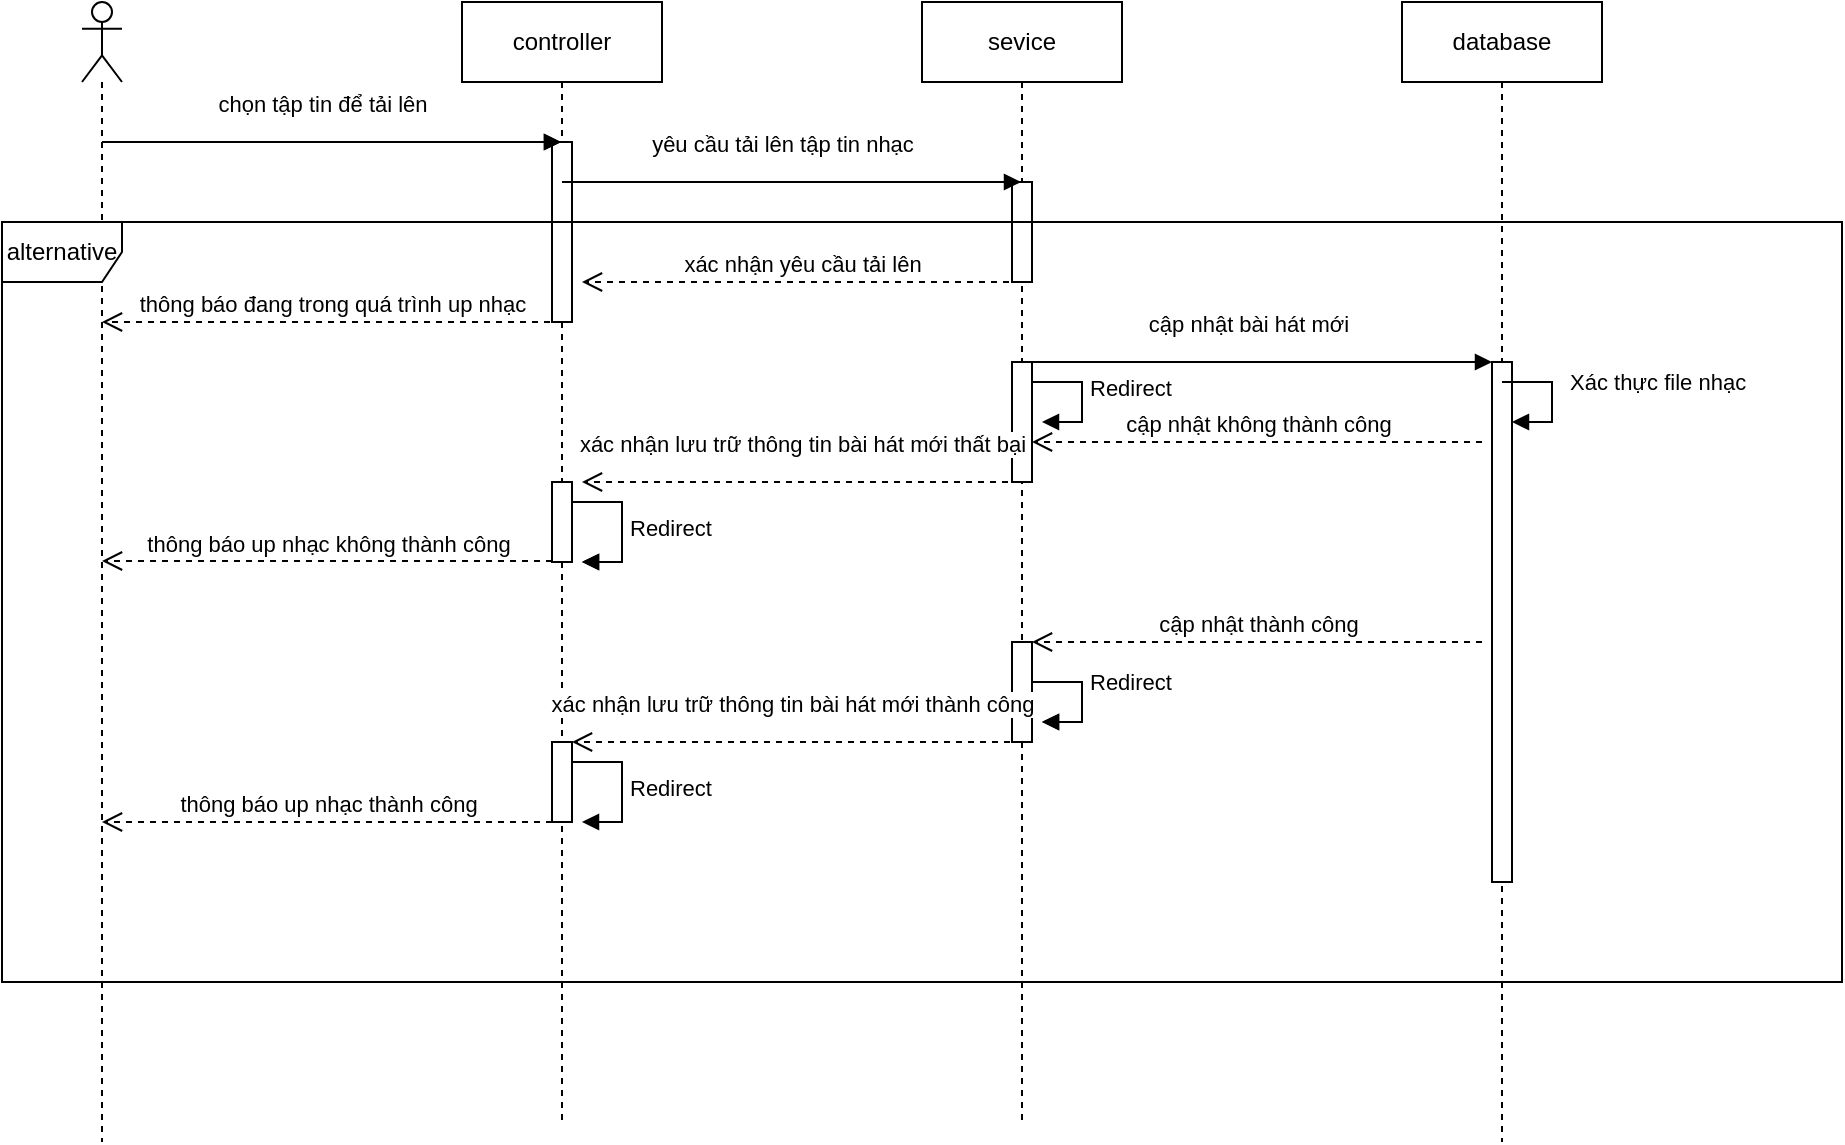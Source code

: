 <mxfile version="24.2.1" type="github">
  <diagram name="Trang-1" id="q-jwsnyhnNB0fspIYyBb">
    <mxGraphModel dx="1050" dy="565" grid="1" gridSize="10" guides="1" tooltips="1" connect="1" arrows="1" fold="1" page="1" pageScale="1" pageWidth="827" pageHeight="1169" math="0" shadow="0">
      <root>
        <mxCell id="0" />
        <mxCell id="1" parent="0" />
        <mxCell id="hGbMSOMged6FAo1RYPW5-1" value="" style="shape=umlLifeline;perimeter=lifelinePerimeter;whiteSpace=wrap;html=1;container=1;dropTarget=0;collapsible=0;recursiveResize=0;outlineConnect=0;portConstraint=eastwest;newEdgeStyle={&quot;curved&quot;:0,&quot;rounded&quot;:0};participant=umlActor;" vertex="1" parent="1">
          <mxGeometry x="40" y="80" width="20" height="570" as="geometry" />
        </mxCell>
        <mxCell id="hGbMSOMged6FAo1RYPW5-2" value="controller" style="shape=umlLifeline;perimeter=lifelinePerimeter;whiteSpace=wrap;html=1;container=1;dropTarget=0;collapsible=0;recursiveResize=0;outlineConnect=0;portConstraint=eastwest;newEdgeStyle={&quot;curved&quot;:0,&quot;rounded&quot;:0};" vertex="1" parent="1">
          <mxGeometry x="230" y="80" width="100" height="560" as="geometry" />
        </mxCell>
        <mxCell id="hGbMSOMged6FAo1RYPW5-17" value="" style="html=1;points=[[0,0,0,0,5],[0,1,0,0,-5],[1,0,0,0,5],[1,1,0,0,-5]];perimeter=orthogonalPerimeter;outlineConnect=0;targetShapes=umlLifeline;portConstraint=eastwest;newEdgeStyle={&quot;curved&quot;:0,&quot;rounded&quot;:0};" vertex="1" parent="hGbMSOMged6FAo1RYPW5-2">
          <mxGeometry x="45" y="70" width="10" height="90" as="geometry" />
        </mxCell>
        <mxCell id="hGbMSOMged6FAo1RYPW5-3" value="sevice" style="shape=umlLifeline;perimeter=lifelinePerimeter;whiteSpace=wrap;html=1;container=1;dropTarget=0;collapsible=0;recursiveResize=0;outlineConnect=0;portConstraint=eastwest;newEdgeStyle={&quot;curved&quot;:0,&quot;rounded&quot;:0};" vertex="1" parent="1">
          <mxGeometry x="460" y="80" width="100" height="560" as="geometry" />
        </mxCell>
        <mxCell id="hGbMSOMged6FAo1RYPW5-18" value="" style="html=1;points=[[0,0,0,0,5],[0,1,0,0,-5],[1,0,0,0,5],[1,1,0,0,-5]];perimeter=orthogonalPerimeter;outlineConnect=0;targetShapes=umlLifeline;portConstraint=eastwest;newEdgeStyle={&quot;curved&quot;:0,&quot;rounded&quot;:0};" vertex="1" parent="hGbMSOMged6FAo1RYPW5-3">
          <mxGeometry x="45" y="90" width="10" height="50" as="geometry" />
        </mxCell>
        <mxCell id="hGbMSOMged6FAo1RYPW5-4" value="database" style="shape=umlLifeline;perimeter=lifelinePerimeter;whiteSpace=wrap;html=1;container=1;dropTarget=0;collapsible=0;recursiveResize=0;outlineConnect=0;portConstraint=eastwest;newEdgeStyle={&quot;curved&quot;:0,&quot;rounded&quot;:0};" vertex="1" parent="1">
          <mxGeometry x="700" y="80" width="100" height="570" as="geometry" />
        </mxCell>
        <mxCell id="hGbMSOMged6FAo1RYPW5-20" value="" style="html=1;points=[[0,0,0,0,5],[0,1,0,0,-5],[1,0,0,0,5],[1,1,0,0,-5]];perimeter=orthogonalPerimeter;outlineConnect=0;targetShapes=umlLifeline;portConstraint=eastwest;newEdgeStyle={&quot;curved&quot;:0,&quot;rounded&quot;:0};" vertex="1" parent="hGbMSOMged6FAo1RYPW5-4">
          <mxGeometry x="45" y="180" width="10" height="260" as="geometry" />
        </mxCell>
        <mxCell id="hGbMSOMged6FAo1RYPW5-5" value="alternative" style="shape=umlFrame;whiteSpace=wrap;html=1;pointerEvents=0;" vertex="1" parent="1">
          <mxGeometry y="190" width="920" height="380" as="geometry" />
        </mxCell>
        <mxCell id="hGbMSOMged6FAo1RYPW5-6" value="chọn tập tin để tải lên" style="html=1;verticalAlign=bottom;endArrow=block;curved=0;rounded=0;" edge="1" parent="1">
          <mxGeometry x="-0.041" y="10" width="80" relative="1" as="geometry">
            <mxPoint x="50" y="150" as="sourcePoint" />
            <mxPoint x="279.5" y="150" as="targetPoint" />
            <mxPoint as="offset" />
          </mxGeometry>
        </mxCell>
        <mxCell id="hGbMSOMged6FAo1RYPW5-7" value="chọn tập tin để tải lên" style="html=1;verticalAlign=bottom;endArrow=block;curved=0;rounded=0;" edge="1" parent="1">
          <mxGeometry x="-0.041" y="10" width="80" relative="1" as="geometry">
            <mxPoint x="50" y="150" as="sourcePoint" />
            <mxPoint x="279.5" y="150" as="targetPoint" />
            <mxPoint as="offset" />
          </mxGeometry>
        </mxCell>
        <mxCell id="hGbMSOMged6FAo1RYPW5-8" value="yêu cầu tải lên tập tin nhạc" style="html=1;verticalAlign=bottom;endArrow=block;curved=0;rounded=0;" edge="1" parent="1">
          <mxGeometry x="-0.041" y="10" width="80" relative="1" as="geometry">
            <mxPoint x="280" y="170" as="sourcePoint" />
            <mxPoint x="509.5" y="170" as="targetPoint" />
            <mxPoint as="offset" />
          </mxGeometry>
        </mxCell>
        <mxCell id="hGbMSOMged6FAo1RYPW5-15" value="xác nhận yêu cầu tải lên" style="html=1;verticalAlign=bottom;endArrow=open;dashed=1;endSize=8;curved=0;rounded=0;" edge="1" parent="1">
          <mxGeometry relative="1" as="geometry">
            <mxPoint x="509.5" y="220" as="sourcePoint" />
            <mxPoint x="290" y="220" as="targetPoint" />
          </mxGeometry>
        </mxCell>
        <mxCell id="hGbMSOMged6FAo1RYPW5-16" value="thông báo đang trong quá trình up nhạc" style="html=1;verticalAlign=bottom;endArrow=open;dashed=1;endSize=8;curved=0;rounded=0;" edge="1" parent="1">
          <mxGeometry relative="1" as="geometry">
            <mxPoint x="280" y="240" as="sourcePoint" />
            <mxPoint x="50" y="240" as="targetPoint" />
          </mxGeometry>
        </mxCell>
        <mxCell id="hGbMSOMged6FAo1RYPW5-19" value="cập nhật bài hát mới" style="html=1;verticalAlign=bottom;endArrow=block;curved=0;rounded=0;" edge="1" parent="1" target="hGbMSOMged6FAo1RYPW5-20">
          <mxGeometry x="-0.041" y="10" width="80" relative="1" as="geometry">
            <mxPoint x="510" y="260" as="sourcePoint" />
            <mxPoint x="740" y="260" as="targetPoint" />
            <mxPoint as="offset" />
          </mxGeometry>
        </mxCell>
        <mxCell id="hGbMSOMged6FAo1RYPW5-21" value="cập nhật không thành công" style="html=1;verticalAlign=bottom;endArrow=open;dashed=1;endSize=8;curved=0;rounded=0;" edge="1" parent="1">
          <mxGeometry relative="1" as="geometry">
            <mxPoint x="740" y="300" as="sourcePoint" />
            <mxPoint x="515" y="300" as="targetPoint" />
          </mxGeometry>
        </mxCell>
        <mxCell id="hGbMSOMged6FAo1RYPW5-22" value="" style="html=1;points=[[0,0,0,0,5],[0,1,0,0,-5],[1,0,0,0,5],[1,1,0,0,-5]];perimeter=orthogonalPerimeter;outlineConnect=0;targetShapes=umlLifeline;portConstraint=eastwest;newEdgeStyle={&quot;curved&quot;:0,&quot;rounded&quot;:0};" vertex="1" parent="1">
          <mxGeometry x="505" y="260" width="10" height="60" as="geometry" />
        </mxCell>
        <mxCell id="hGbMSOMged6FAo1RYPW5-23" value="xác nhận lưu trữ thông tin bài hát mới thất bại" style="html=1;verticalAlign=bottom;endArrow=open;dashed=1;endSize=8;curved=0;rounded=0;" edge="1" parent="1">
          <mxGeometry x="0.022" y="-10" relative="1" as="geometry">
            <mxPoint x="515" y="320" as="sourcePoint" />
            <mxPoint x="290" y="320" as="targetPoint" />
            <mxPoint as="offset" />
          </mxGeometry>
        </mxCell>
        <mxCell id="hGbMSOMged6FAo1RYPW5-24" value="thông báo up nhạc không thành công" style="html=1;verticalAlign=bottom;endArrow=open;dashed=1;endSize=8;curved=0;rounded=0;" edge="1" parent="1">
          <mxGeometry relative="1" as="geometry">
            <mxPoint x="275" y="359.5" as="sourcePoint" />
            <mxPoint x="50" y="359.5" as="targetPoint" />
          </mxGeometry>
        </mxCell>
        <mxCell id="hGbMSOMged6FAo1RYPW5-29" value="" style="html=1;points=[[0,0,0,0,5],[0,1,0,0,-5],[1,0,0,0,5],[1,1,0,0,-5]];perimeter=orthogonalPerimeter;outlineConnect=0;targetShapes=umlLifeline;portConstraint=eastwest;newEdgeStyle={&quot;curved&quot;:0,&quot;rounded&quot;:0};" vertex="1" parent="1">
          <mxGeometry x="275" y="320" width="10" height="40" as="geometry" />
        </mxCell>
        <mxCell id="hGbMSOMged6FAo1RYPW5-30" value="Redirect" style="html=1;align=left;spacingLeft=2;endArrow=block;rounded=0;edgeStyle=orthogonalEdgeStyle;curved=0;rounded=0;" edge="1" parent="1">
          <mxGeometry relative="1" as="geometry">
            <mxPoint x="285" y="330" as="sourcePoint" />
            <Array as="points">
              <mxPoint x="310" y="330" />
              <mxPoint x="310" y="360" />
            </Array>
            <mxPoint x="290" y="360" as="targetPoint" />
          </mxGeometry>
        </mxCell>
        <mxCell id="hGbMSOMged6FAo1RYPW5-31" value="Redirect" style="html=1;align=left;spacingLeft=2;endArrow=block;rounded=0;edgeStyle=orthogonalEdgeStyle;curved=0;rounded=0;" edge="1" parent="1">
          <mxGeometry relative="1" as="geometry">
            <mxPoint x="515" y="260" as="sourcePoint" />
            <Array as="points">
              <mxPoint x="515" y="270" />
              <mxPoint x="540" y="270" />
              <mxPoint x="540" y="290" />
            </Array>
            <mxPoint x="520" y="290" as="targetPoint" />
          </mxGeometry>
        </mxCell>
        <mxCell id="hGbMSOMged6FAo1RYPW5-32" value="cập nhật thành công" style="html=1;verticalAlign=bottom;endArrow=open;dashed=1;endSize=8;curved=0;rounded=0;" edge="1" parent="1">
          <mxGeometry relative="1" as="geometry">
            <mxPoint x="740" y="400" as="sourcePoint" />
            <mxPoint x="515" y="400" as="targetPoint" />
          </mxGeometry>
        </mxCell>
        <mxCell id="hGbMSOMged6FAo1RYPW5-33" value="" style="html=1;points=[[0,0,0,0,5],[0,1,0,0,-5],[1,0,0,0,5],[1,1,0,0,-5]];perimeter=orthogonalPerimeter;outlineConnect=0;targetShapes=umlLifeline;portConstraint=eastwest;newEdgeStyle={&quot;curved&quot;:0,&quot;rounded&quot;:0};" vertex="1" parent="1">
          <mxGeometry x="505" y="400" width="10" height="50" as="geometry" />
        </mxCell>
        <mxCell id="hGbMSOMged6FAo1RYPW5-34" value="Redirect" style="html=1;align=left;spacingLeft=2;endArrow=block;rounded=0;edgeStyle=orthogonalEdgeStyle;curved=0;rounded=0;" edge="1" parent="1">
          <mxGeometry x="-0.067" relative="1" as="geometry">
            <mxPoint x="515" y="410" as="sourcePoint" />
            <Array as="points">
              <mxPoint x="515" y="420" />
              <mxPoint x="540" y="420" />
              <mxPoint x="540" y="440" />
            </Array>
            <mxPoint x="520" y="440" as="targetPoint" />
            <mxPoint as="offset" />
          </mxGeometry>
        </mxCell>
        <mxCell id="hGbMSOMged6FAo1RYPW5-35" value="xác nhận lưu trữ thông tin bài hát mới thành công" style="html=1;verticalAlign=bottom;endArrow=open;dashed=1;endSize=8;curved=0;rounded=0;" edge="1" parent="1">
          <mxGeometry x="0.022" y="-10" relative="1" as="geometry">
            <mxPoint x="510" y="450" as="sourcePoint" />
            <mxPoint x="285" y="450" as="targetPoint" />
            <mxPoint as="offset" />
          </mxGeometry>
        </mxCell>
        <mxCell id="hGbMSOMged6FAo1RYPW5-36" value="" style="html=1;points=[[0,0,0,0,5],[0,1,0,0,-5],[1,0,0,0,5],[1,1,0,0,-5]];perimeter=orthogonalPerimeter;outlineConnect=0;targetShapes=umlLifeline;portConstraint=eastwest;newEdgeStyle={&quot;curved&quot;:0,&quot;rounded&quot;:0};" vertex="1" parent="1">
          <mxGeometry x="275" y="450" width="10" height="40" as="geometry" />
        </mxCell>
        <mxCell id="hGbMSOMged6FAo1RYPW5-37" value="Redirect" style="html=1;align=left;spacingLeft=2;endArrow=block;rounded=0;edgeStyle=orthogonalEdgeStyle;curved=0;rounded=0;" edge="1" parent="1">
          <mxGeometry relative="1" as="geometry">
            <mxPoint x="285" y="330" as="sourcePoint" />
            <Array as="points">
              <mxPoint x="310" y="330" />
              <mxPoint x="310" y="360" />
            </Array>
            <mxPoint x="290" y="360" as="targetPoint" />
          </mxGeometry>
        </mxCell>
        <mxCell id="hGbMSOMged6FAo1RYPW5-38" value="Redirect" style="html=1;align=left;spacingLeft=2;endArrow=block;rounded=0;edgeStyle=orthogonalEdgeStyle;curved=0;rounded=0;" edge="1" parent="1">
          <mxGeometry relative="1" as="geometry">
            <mxPoint x="285" y="460" as="sourcePoint" />
            <Array as="points">
              <mxPoint x="310" y="460" />
              <mxPoint x="310" y="490" />
            </Array>
            <mxPoint x="290" y="490" as="targetPoint" />
          </mxGeometry>
        </mxCell>
        <mxCell id="hGbMSOMged6FAo1RYPW5-39" value="thông báo up nhạc thành công" style="html=1;verticalAlign=bottom;endArrow=open;dashed=1;endSize=8;curved=0;rounded=0;" edge="1" parent="1">
          <mxGeometry relative="1" as="geometry">
            <mxPoint x="275" y="490" as="sourcePoint" />
            <mxPoint x="50" y="490" as="targetPoint" />
          </mxGeometry>
        </mxCell>
        <mxCell id="hGbMSOMged6FAo1RYPW5-40" value="Redirect" style="html=1;align=left;spacingLeft=2;endArrow=block;rounded=0;edgeStyle=orthogonalEdgeStyle;curved=0;rounded=0;" edge="1" parent="1">
          <mxGeometry x="-0.067" relative="1" as="geometry">
            <mxPoint x="515" y="410" as="sourcePoint" />
            <Array as="points">
              <mxPoint x="515" y="420" />
              <mxPoint x="540" y="420" />
              <mxPoint x="540" y="440" />
            </Array>
            <mxPoint x="520" y="440" as="targetPoint" />
            <mxPoint as="offset" />
          </mxGeometry>
        </mxCell>
        <mxCell id="hGbMSOMged6FAo1RYPW5-41" value="Xác thực file nhạc" style="html=1;align=left;spacingLeft=2;endArrow=block;rounded=0;edgeStyle=orthogonalEdgeStyle;curved=0;rounded=0;" edge="1" parent="1">
          <mxGeometry x="-0.143" y="5" relative="1" as="geometry">
            <mxPoint x="755" y="270" as="sourcePoint" />
            <Array as="points">
              <mxPoint x="750" y="270" />
              <mxPoint x="775" y="270" />
              <mxPoint x="775" y="290" />
            </Array>
            <mxPoint x="755" y="290" as="targetPoint" />
            <mxPoint as="offset" />
          </mxGeometry>
        </mxCell>
      </root>
    </mxGraphModel>
  </diagram>
</mxfile>
